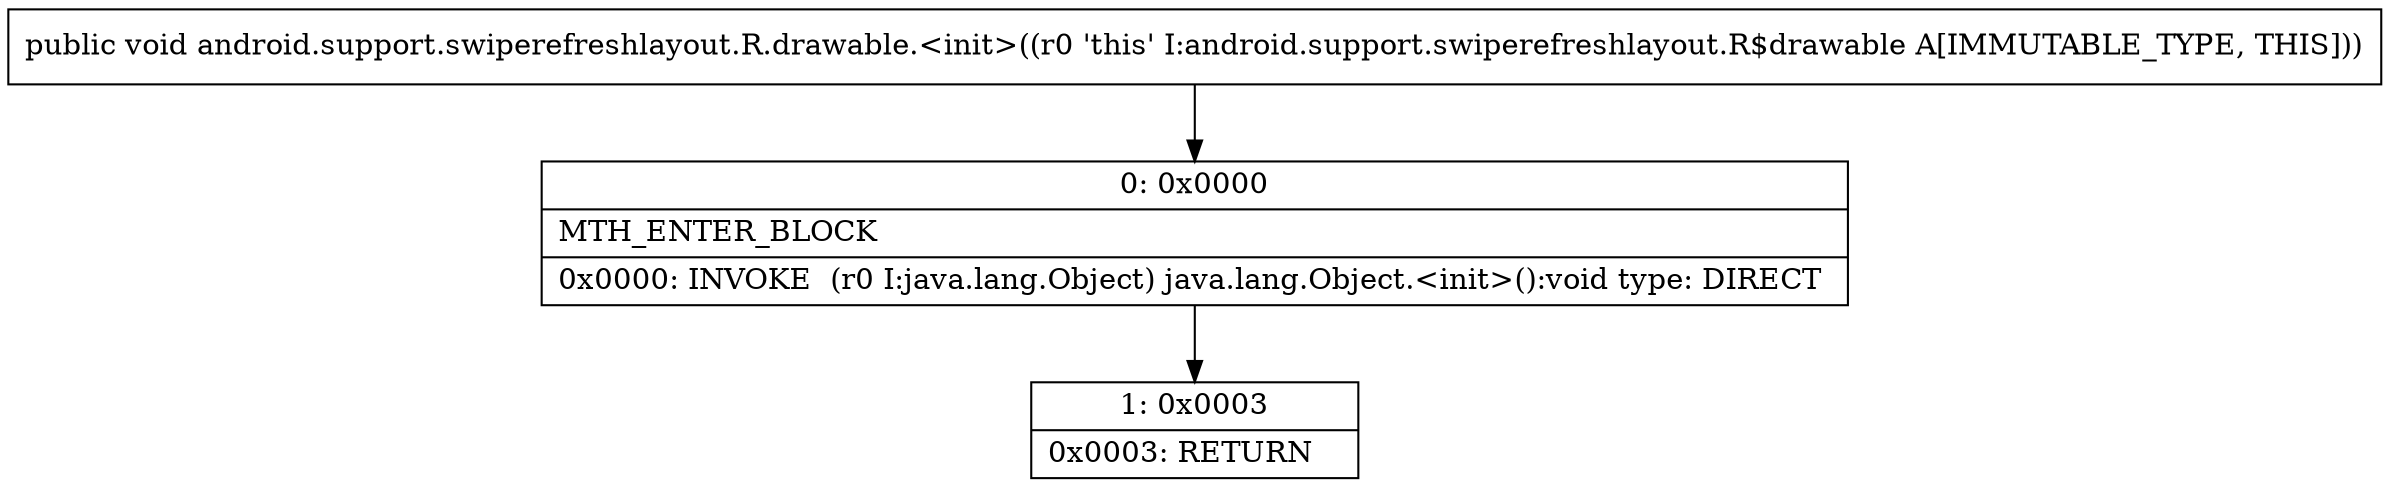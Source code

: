 digraph "CFG forandroid.support.swiperefreshlayout.R.drawable.\<init\>()V" {
Node_0 [shape=record,label="{0\:\ 0x0000|MTH_ENTER_BLOCK\l|0x0000: INVOKE  (r0 I:java.lang.Object) java.lang.Object.\<init\>():void type: DIRECT \l}"];
Node_1 [shape=record,label="{1\:\ 0x0003|0x0003: RETURN   \l}"];
MethodNode[shape=record,label="{public void android.support.swiperefreshlayout.R.drawable.\<init\>((r0 'this' I:android.support.swiperefreshlayout.R$drawable A[IMMUTABLE_TYPE, THIS])) }"];
MethodNode -> Node_0;
Node_0 -> Node_1;
}

